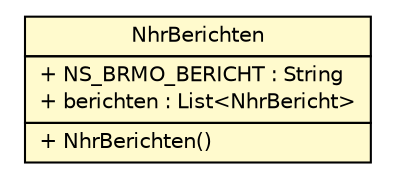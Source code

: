 #!/usr/local/bin/dot
#
# Class diagram 
# Generated by UMLGraph version R5_6-24-gf6e263 (http://www.umlgraph.org/)
#

digraph G {
	edge [fontname="Helvetica",fontsize=10,labelfontname="Helvetica",labelfontsize=10];
	node [fontname="Helvetica",fontsize=10,shape=plaintext];
	nodesep=0.25;
	ranksep=0.5;
	// nl.b3p.brmo.loader.entity.NhrBerichten
	c1579 [label=<<table title="nl.b3p.brmo.loader.entity.NhrBerichten" border="0" cellborder="1" cellspacing="0" cellpadding="2" port="p" bgcolor="lemonChiffon" href="./NhrBerichten.html">
		<tr><td><table border="0" cellspacing="0" cellpadding="1">
<tr><td align="center" balign="center"> NhrBerichten </td></tr>
		</table></td></tr>
		<tr><td><table border="0" cellspacing="0" cellpadding="1">
<tr><td align="left" balign="left"> + NS_BRMO_BERICHT : String </td></tr>
<tr><td align="left" balign="left"> + berichten : List&lt;NhrBericht&gt; </td></tr>
		</table></td></tr>
		<tr><td><table border="0" cellspacing="0" cellpadding="1">
<tr><td align="left" balign="left"> + NhrBerichten() </td></tr>
		</table></td></tr>
		</table>>, URL="./NhrBerichten.html", fontname="Helvetica", fontcolor="black", fontsize=10.0];
}

